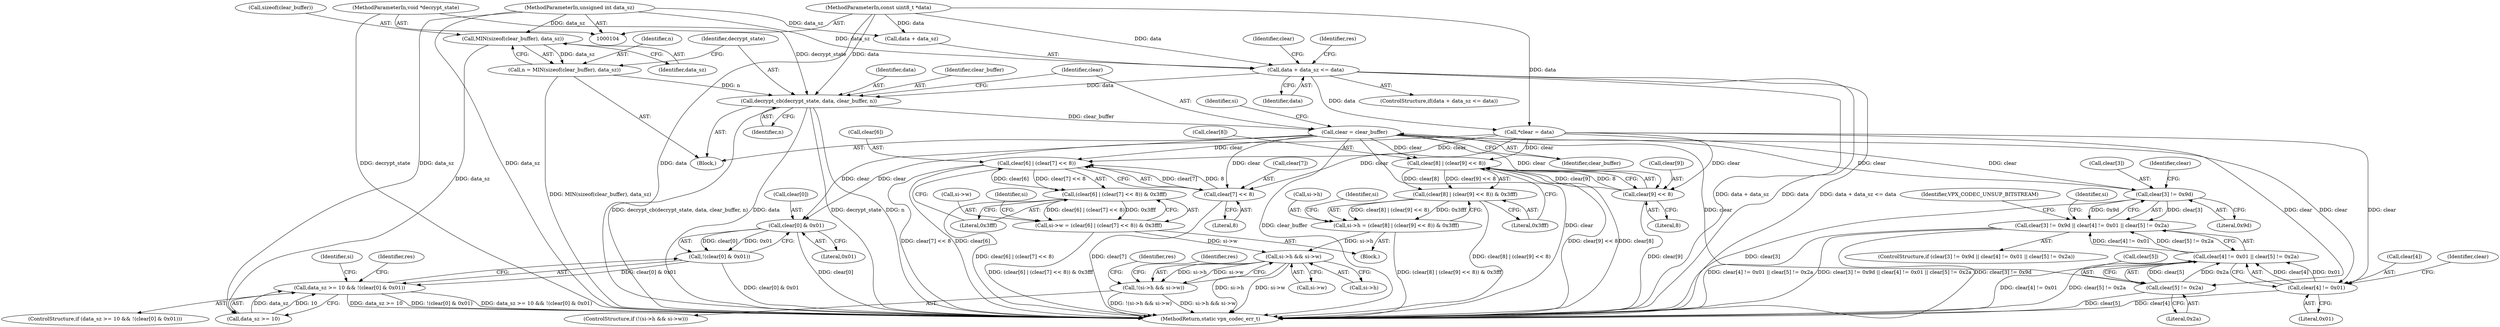 digraph "0_Android_063be1485e0099bc81ace3a08b0ec9186dcad693_0@API" {
"1000142" [label="(Call,decrypt_cb(decrypt_state, data, clear_buffer, n))"];
"1000109" [label="(MethodParameterIn,void *decrypt_state)"];
"1000105" [label="(MethodParameterIn,const uint8_t *data)"];
"1000116" [label="(Call,data + data_sz <= data)"];
"1000106" [label="(MethodParameterIn,unsigned int data_sz)"];
"1000136" [label="(Call,n = MIN(sizeof(clear_buffer), data_sz))"];
"1000138" [label="(Call,MIN(sizeof(clear_buffer), data_sz))"];
"1000147" [label="(Call,clear = clear_buffer)"];
"1000161" [label="(Call,clear[0] & 0x01)"];
"1000160" [label="(Call,!(clear[0] & 0x01))"];
"1000156" [label="(Call,data_sz >= 10 && !(clear[0] & 0x01))"];
"1000174" [label="(Call,clear[3] != 0x9d)"];
"1000173" [label="(Call,clear[3] != 0x9d || clear[4] != 0x01 || clear[5] != 0x2a)"];
"1000180" [label="(Call,clear[4] != 0x01)"];
"1000179" [label="(Call,clear[4] != 0x01 || clear[5] != 0x2a)"];
"1000185" [label="(Call,clear[5] != 0x2a)"];
"1000197" [label="(Call,clear[6] | (clear[7] << 8))"];
"1000196" [label="(Call,(clear[6] | (clear[7] << 8)) & 0x3fff)"];
"1000192" [label="(Call,si->w = (clear[6] | (clear[7] << 8)) & 0x3fff)"];
"1000224" [label="(Call,si->h && si->w)"];
"1000223" [label="(Call,!(si->h && si->w))"];
"1000201" [label="(Call,clear[7] << 8)"];
"1000212" [label="(Call,clear[8] | (clear[9] << 8))"];
"1000211" [label="(Call,(clear[8] | (clear[9] << 8)) & 0x3fff)"];
"1000207" [label="(Call,si->h = (clear[8] | (clear[9] << 8)) & 0x3fff)"];
"1000216" [label="(Call,clear[9] << 8)"];
"1000193" [label="(Call,si->w)"];
"1000142" [label="(Call,decrypt_cb(decrypt_state, data, clear_buffer, n))"];
"1000217" [label="(Call,clear[9])"];
"1000213" [label="(Call,clear[8])"];
"1000130" [label="(Identifier,clear)"];
"1000129" [label="(Call,*clear = data)"];
"1000139" [label="(Call,sizeof(clear_buffer))"];
"1000149" [label="(Identifier,clear_buffer)"];
"1000161" [label="(Call,clear[0] & 0x01)"];
"1000175" [label="(Call,clear[3])"];
"1000232" [label="(Identifier,res)"];
"1000211" [label="(Call,(clear[8] | (clear[9] << 8)) & 0x3fff)"];
"1000165" [label="(Literal,0x01)"];
"1000207" [label="(Call,si->h = (clear[8] | (clear[9] << 8)) & 0x3fff)"];
"1000202" [label="(Call,clear[7])"];
"1000169" [label="(Identifier,si)"];
"1000216" [label="(Call,clear[9] << 8)"];
"1000160" [label="(Call,!(clear[0] & 0x01))"];
"1000208" [label="(Call,si->h)"];
"1000106" [label="(MethodParameterIn,unsigned int data_sz)"];
"1000212" [label="(Call,clear[8] | (clear[9] << 8))"];
"1000172" [label="(ControlStructure,if (clear[3] != 0x9d || clear[4] != 0x01 || clear[5] != 0x2a))"];
"1000162" [label="(Call,clear[0])"];
"1000105" [label="(MethodParameterIn,const uint8_t *data)"];
"1000120" [label="(Identifier,data)"];
"1000156" [label="(Call,data_sz >= 10 && !(clear[0] & 0x01))"];
"1000201" [label="(Call,clear[7] << 8)"];
"1000224" [label="(Call,si->h && si->w)"];
"1000143" [label="(Identifier,decrypt_state)"];
"1000157" [label="(Call,data_sz >= 10)"];
"1000180" [label="(Call,clear[4] != 0x01)"];
"1000134" [label="(Block,)"];
"1000115" [label="(ControlStructure,if(data + data_sz <= data))"];
"1000155" [label="(ControlStructure,if (data_sz >= 10 && !(clear[0] & 0x01)))"];
"1000144" [label="(Identifier,data)"];
"1000173" [label="(Call,clear[3] != 0x9d || clear[4] != 0x01 || clear[5] != 0x2a)"];
"1000189" [label="(Literal,0x2a)"];
"1000206" [label="(Literal,0x3fff)"];
"1000241" [label="(MethodReturn,static vpx_codec_err_t)"];
"1000237" [label="(Identifier,res)"];
"1000240" [label="(Identifier,res)"];
"1000147" [label="(Call,clear = clear_buffer)"];
"1000117" [label="(Call,data + data_sz)"];
"1000141" [label="(Identifier,data_sz)"];
"1000174" [label="(Call,clear[3] != 0x9d)"];
"1000185" [label="(Call,clear[5] != 0x2a)"];
"1000186" [label="(Call,clear[5])"];
"1000226" [label="(Identifier,si)"];
"1000220" [label="(Literal,8)"];
"1000181" [label="(Call,clear[4])"];
"1000198" [label="(Call,clear[6])"];
"1000123" [label="(Identifier,res)"];
"1000166" [label="(Block,)"];
"1000136" [label="(Call,n = MIN(sizeof(clear_buffer), data_sz))"];
"1000209" [label="(Identifier,si)"];
"1000222" [label="(ControlStructure,if (!(si->h && si->w)))"];
"1000116" [label="(Call,data + data_sz <= data)"];
"1000187" [label="(Identifier,clear)"];
"1000191" [label="(Identifier,VPX_CODEC_UNSUP_BITSTREAM)"];
"1000184" [label="(Literal,0x01)"];
"1000196" [label="(Call,(clear[6] | (clear[7] << 8)) & 0x3fff)"];
"1000194" [label="(Identifier,si)"];
"1000192" [label="(Call,si->w = (clear[6] | (clear[7] << 8)) & 0x3fff)"];
"1000223" [label="(Call,!(si->h && si->w))"];
"1000109" [label="(MethodParameterIn,void *decrypt_state)"];
"1000228" [label="(Call,si->w)"];
"1000152" [label="(Identifier,si)"];
"1000178" [label="(Literal,0x9d)"];
"1000138" [label="(Call,MIN(sizeof(clear_buffer), data_sz))"];
"1000225" [label="(Call,si->h)"];
"1000205" [label="(Literal,8)"];
"1000182" [label="(Identifier,clear)"];
"1000197" [label="(Call,clear[6] | (clear[7] << 8))"];
"1000137" [label="(Identifier,n)"];
"1000179" [label="(Call,clear[4] != 0x01 || clear[5] != 0x2a)"];
"1000146" [label="(Identifier,n)"];
"1000148" [label="(Identifier,clear)"];
"1000221" [label="(Literal,0x3fff)"];
"1000145" [label="(Identifier,clear_buffer)"];
"1000142" -> "1000134"  [label="AST: "];
"1000142" -> "1000146"  [label="CFG: "];
"1000143" -> "1000142"  [label="AST: "];
"1000144" -> "1000142"  [label="AST: "];
"1000145" -> "1000142"  [label="AST: "];
"1000146" -> "1000142"  [label="AST: "];
"1000148" -> "1000142"  [label="CFG: "];
"1000142" -> "1000241"  [label="DDG: decrypt_cb(decrypt_state, data, clear_buffer, n)"];
"1000142" -> "1000241"  [label="DDG: data"];
"1000142" -> "1000241"  [label="DDG: decrypt_state"];
"1000142" -> "1000241"  [label="DDG: n"];
"1000109" -> "1000142"  [label="DDG: decrypt_state"];
"1000105" -> "1000142"  [label="DDG: data"];
"1000116" -> "1000142"  [label="DDG: data"];
"1000136" -> "1000142"  [label="DDG: n"];
"1000142" -> "1000147"  [label="DDG: clear_buffer"];
"1000109" -> "1000104"  [label="AST: "];
"1000109" -> "1000241"  [label="DDG: decrypt_state"];
"1000105" -> "1000104"  [label="AST: "];
"1000105" -> "1000241"  [label="DDG: data"];
"1000105" -> "1000116"  [label="DDG: data"];
"1000105" -> "1000117"  [label="DDG: data"];
"1000105" -> "1000129"  [label="DDG: data"];
"1000116" -> "1000115"  [label="AST: "];
"1000116" -> "1000120"  [label="CFG: "];
"1000117" -> "1000116"  [label="AST: "];
"1000120" -> "1000116"  [label="AST: "];
"1000123" -> "1000116"  [label="CFG: "];
"1000130" -> "1000116"  [label="CFG: "];
"1000116" -> "1000241"  [label="DDG: data + data_sz"];
"1000116" -> "1000241"  [label="DDG: data"];
"1000116" -> "1000241"  [label="DDG: data + data_sz <= data"];
"1000106" -> "1000116"  [label="DDG: data_sz"];
"1000116" -> "1000129"  [label="DDG: data"];
"1000106" -> "1000104"  [label="AST: "];
"1000106" -> "1000241"  [label="DDG: data_sz"];
"1000106" -> "1000117"  [label="DDG: data_sz"];
"1000106" -> "1000138"  [label="DDG: data_sz"];
"1000106" -> "1000157"  [label="DDG: data_sz"];
"1000136" -> "1000134"  [label="AST: "];
"1000136" -> "1000138"  [label="CFG: "];
"1000137" -> "1000136"  [label="AST: "];
"1000138" -> "1000136"  [label="AST: "];
"1000143" -> "1000136"  [label="CFG: "];
"1000136" -> "1000241"  [label="DDG: MIN(sizeof(clear_buffer), data_sz)"];
"1000138" -> "1000136"  [label="DDG: data_sz"];
"1000138" -> "1000141"  [label="CFG: "];
"1000139" -> "1000138"  [label="AST: "];
"1000141" -> "1000138"  [label="AST: "];
"1000138" -> "1000157"  [label="DDG: data_sz"];
"1000147" -> "1000134"  [label="AST: "];
"1000147" -> "1000149"  [label="CFG: "];
"1000148" -> "1000147"  [label="AST: "];
"1000149" -> "1000147"  [label="AST: "];
"1000152" -> "1000147"  [label="CFG: "];
"1000147" -> "1000241"  [label="DDG: clear_buffer"];
"1000147" -> "1000241"  [label="DDG: clear"];
"1000147" -> "1000161"  [label="DDG: clear"];
"1000147" -> "1000174"  [label="DDG: clear"];
"1000147" -> "1000180"  [label="DDG: clear"];
"1000147" -> "1000185"  [label="DDG: clear"];
"1000147" -> "1000197"  [label="DDG: clear"];
"1000147" -> "1000201"  [label="DDG: clear"];
"1000147" -> "1000212"  [label="DDG: clear"];
"1000147" -> "1000216"  [label="DDG: clear"];
"1000161" -> "1000160"  [label="AST: "];
"1000161" -> "1000165"  [label="CFG: "];
"1000162" -> "1000161"  [label="AST: "];
"1000165" -> "1000161"  [label="AST: "];
"1000160" -> "1000161"  [label="CFG: "];
"1000161" -> "1000241"  [label="DDG: clear[0]"];
"1000161" -> "1000160"  [label="DDG: clear[0]"];
"1000161" -> "1000160"  [label="DDG: 0x01"];
"1000129" -> "1000161"  [label="DDG: clear"];
"1000160" -> "1000156"  [label="AST: "];
"1000156" -> "1000160"  [label="CFG: "];
"1000160" -> "1000241"  [label="DDG: clear[0] & 0x01"];
"1000160" -> "1000156"  [label="DDG: clear[0] & 0x01"];
"1000156" -> "1000155"  [label="AST: "];
"1000156" -> "1000157"  [label="CFG: "];
"1000157" -> "1000156"  [label="AST: "];
"1000169" -> "1000156"  [label="CFG: "];
"1000237" -> "1000156"  [label="CFG: "];
"1000156" -> "1000241"  [label="DDG: data_sz >= 10"];
"1000156" -> "1000241"  [label="DDG: !(clear[0] & 0x01)"];
"1000156" -> "1000241"  [label="DDG: data_sz >= 10 && !(clear[0] & 0x01)"];
"1000157" -> "1000156"  [label="DDG: data_sz"];
"1000157" -> "1000156"  [label="DDG: 10"];
"1000174" -> "1000173"  [label="AST: "];
"1000174" -> "1000178"  [label="CFG: "];
"1000175" -> "1000174"  [label="AST: "];
"1000178" -> "1000174"  [label="AST: "];
"1000182" -> "1000174"  [label="CFG: "];
"1000173" -> "1000174"  [label="CFG: "];
"1000174" -> "1000241"  [label="DDG: clear[3]"];
"1000174" -> "1000173"  [label="DDG: clear[3]"];
"1000174" -> "1000173"  [label="DDG: 0x9d"];
"1000129" -> "1000174"  [label="DDG: clear"];
"1000173" -> "1000172"  [label="AST: "];
"1000173" -> "1000179"  [label="CFG: "];
"1000179" -> "1000173"  [label="AST: "];
"1000191" -> "1000173"  [label="CFG: "];
"1000194" -> "1000173"  [label="CFG: "];
"1000173" -> "1000241"  [label="DDG: clear[4] != 0x01 || clear[5] != 0x2a"];
"1000173" -> "1000241"  [label="DDG: clear[3] != 0x9d || clear[4] != 0x01 || clear[5] != 0x2a"];
"1000173" -> "1000241"  [label="DDG: clear[3] != 0x9d"];
"1000179" -> "1000173"  [label="DDG: clear[4] != 0x01"];
"1000179" -> "1000173"  [label="DDG: clear[5] != 0x2a"];
"1000180" -> "1000179"  [label="AST: "];
"1000180" -> "1000184"  [label="CFG: "];
"1000181" -> "1000180"  [label="AST: "];
"1000184" -> "1000180"  [label="AST: "];
"1000187" -> "1000180"  [label="CFG: "];
"1000179" -> "1000180"  [label="CFG: "];
"1000180" -> "1000241"  [label="DDG: clear[4]"];
"1000180" -> "1000179"  [label="DDG: clear[4]"];
"1000180" -> "1000179"  [label="DDG: 0x01"];
"1000129" -> "1000180"  [label="DDG: clear"];
"1000179" -> "1000185"  [label="CFG: "];
"1000185" -> "1000179"  [label="AST: "];
"1000179" -> "1000241"  [label="DDG: clear[5] != 0x2a"];
"1000179" -> "1000241"  [label="DDG: clear[4] != 0x01"];
"1000185" -> "1000179"  [label="DDG: clear[5]"];
"1000185" -> "1000179"  [label="DDG: 0x2a"];
"1000185" -> "1000189"  [label="CFG: "];
"1000186" -> "1000185"  [label="AST: "];
"1000189" -> "1000185"  [label="AST: "];
"1000185" -> "1000241"  [label="DDG: clear[5]"];
"1000129" -> "1000185"  [label="DDG: clear"];
"1000197" -> "1000196"  [label="AST: "];
"1000197" -> "1000201"  [label="CFG: "];
"1000198" -> "1000197"  [label="AST: "];
"1000201" -> "1000197"  [label="AST: "];
"1000206" -> "1000197"  [label="CFG: "];
"1000197" -> "1000241"  [label="DDG: clear[7] << 8"];
"1000197" -> "1000241"  [label="DDG: clear[6]"];
"1000197" -> "1000196"  [label="DDG: clear[6]"];
"1000197" -> "1000196"  [label="DDG: clear[7] << 8"];
"1000129" -> "1000197"  [label="DDG: clear"];
"1000201" -> "1000197"  [label="DDG: clear[7]"];
"1000201" -> "1000197"  [label="DDG: 8"];
"1000196" -> "1000192"  [label="AST: "];
"1000196" -> "1000206"  [label="CFG: "];
"1000206" -> "1000196"  [label="AST: "];
"1000192" -> "1000196"  [label="CFG: "];
"1000196" -> "1000241"  [label="DDG: clear[6] | (clear[7] << 8)"];
"1000196" -> "1000192"  [label="DDG: clear[6] | (clear[7] << 8)"];
"1000196" -> "1000192"  [label="DDG: 0x3fff"];
"1000192" -> "1000166"  [label="AST: "];
"1000193" -> "1000192"  [label="AST: "];
"1000209" -> "1000192"  [label="CFG: "];
"1000192" -> "1000241"  [label="DDG: (clear[6] | (clear[7] << 8)) & 0x3fff"];
"1000192" -> "1000224"  [label="DDG: si->w"];
"1000224" -> "1000223"  [label="AST: "];
"1000224" -> "1000225"  [label="CFG: "];
"1000224" -> "1000228"  [label="CFG: "];
"1000225" -> "1000224"  [label="AST: "];
"1000228" -> "1000224"  [label="AST: "];
"1000223" -> "1000224"  [label="CFG: "];
"1000224" -> "1000241"  [label="DDG: si->h"];
"1000224" -> "1000241"  [label="DDG: si->w"];
"1000224" -> "1000223"  [label="DDG: si->h"];
"1000224" -> "1000223"  [label="DDG: si->w"];
"1000207" -> "1000224"  [label="DDG: si->h"];
"1000223" -> "1000222"  [label="AST: "];
"1000232" -> "1000223"  [label="CFG: "];
"1000240" -> "1000223"  [label="CFG: "];
"1000223" -> "1000241"  [label="DDG: !(si->h && si->w)"];
"1000223" -> "1000241"  [label="DDG: si->h && si->w"];
"1000201" -> "1000205"  [label="CFG: "];
"1000202" -> "1000201"  [label="AST: "];
"1000205" -> "1000201"  [label="AST: "];
"1000201" -> "1000241"  [label="DDG: clear[7]"];
"1000129" -> "1000201"  [label="DDG: clear"];
"1000212" -> "1000211"  [label="AST: "];
"1000212" -> "1000216"  [label="CFG: "];
"1000213" -> "1000212"  [label="AST: "];
"1000216" -> "1000212"  [label="AST: "];
"1000221" -> "1000212"  [label="CFG: "];
"1000212" -> "1000241"  [label="DDG: clear[9] << 8"];
"1000212" -> "1000241"  [label="DDG: clear[8]"];
"1000212" -> "1000211"  [label="DDG: clear[8]"];
"1000212" -> "1000211"  [label="DDG: clear[9] << 8"];
"1000129" -> "1000212"  [label="DDG: clear"];
"1000216" -> "1000212"  [label="DDG: clear[9]"];
"1000216" -> "1000212"  [label="DDG: 8"];
"1000211" -> "1000207"  [label="AST: "];
"1000211" -> "1000221"  [label="CFG: "];
"1000221" -> "1000211"  [label="AST: "];
"1000207" -> "1000211"  [label="CFG: "];
"1000211" -> "1000241"  [label="DDG: clear[8] | (clear[9] << 8)"];
"1000211" -> "1000207"  [label="DDG: clear[8] | (clear[9] << 8)"];
"1000211" -> "1000207"  [label="DDG: 0x3fff"];
"1000207" -> "1000166"  [label="AST: "];
"1000208" -> "1000207"  [label="AST: "];
"1000226" -> "1000207"  [label="CFG: "];
"1000207" -> "1000241"  [label="DDG: (clear[8] | (clear[9] << 8)) & 0x3fff"];
"1000216" -> "1000220"  [label="CFG: "];
"1000217" -> "1000216"  [label="AST: "];
"1000220" -> "1000216"  [label="AST: "];
"1000216" -> "1000241"  [label="DDG: clear[9]"];
"1000129" -> "1000216"  [label="DDG: clear"];
}
